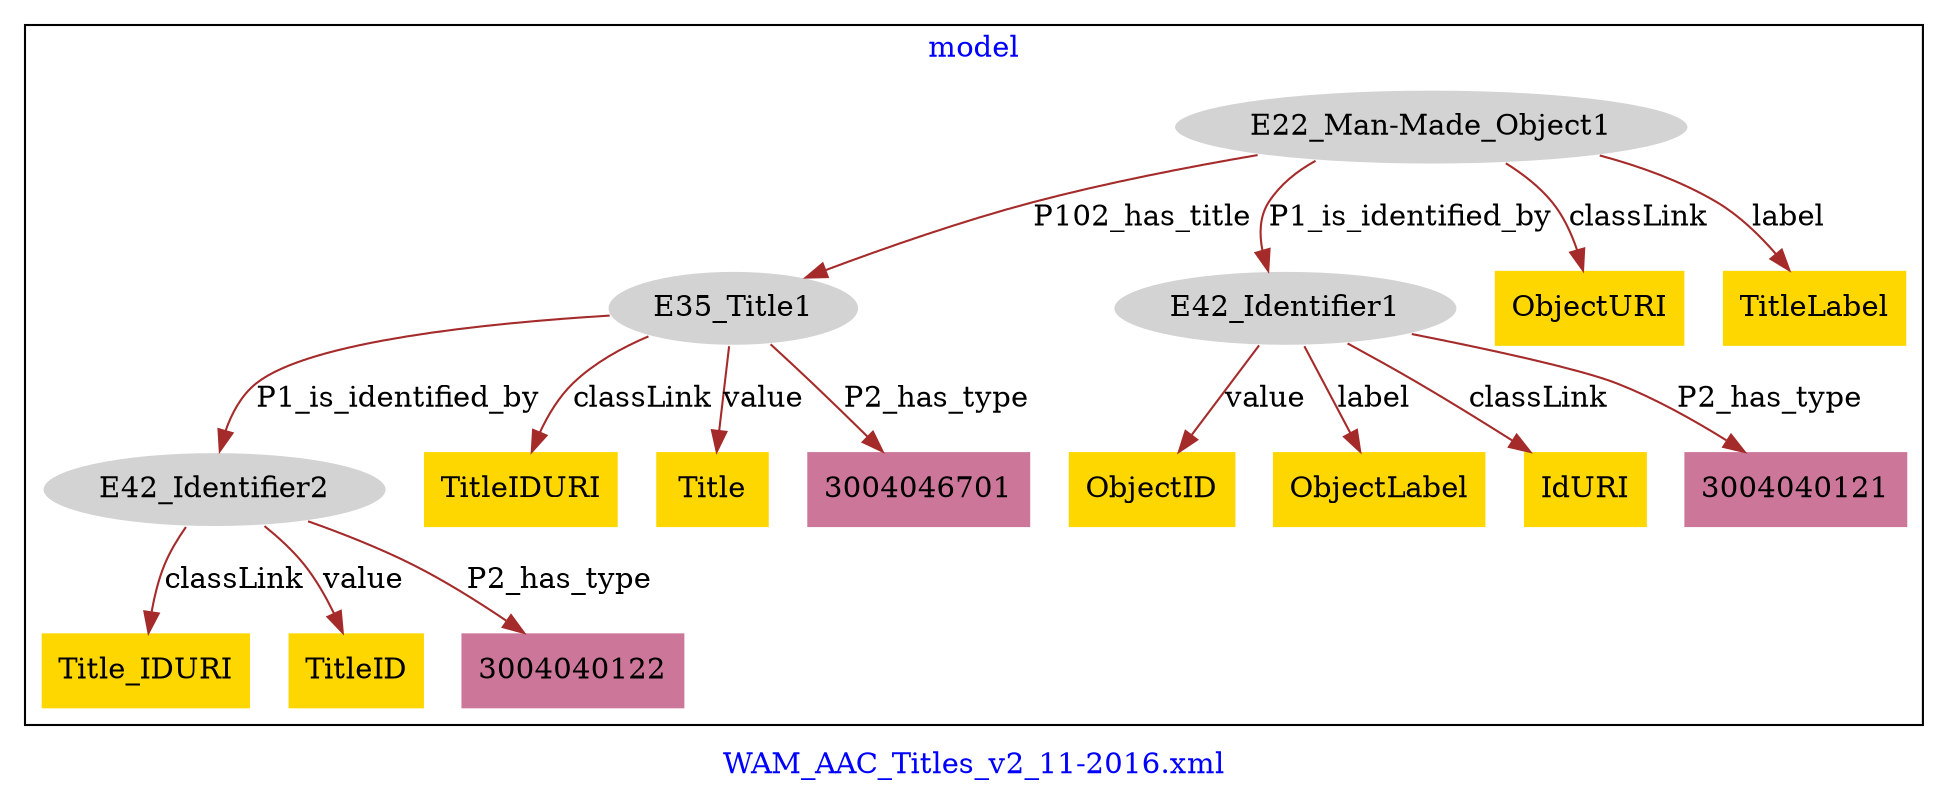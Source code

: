 digraph n0 {
fontcolor="blue"
remincross="true"
label="WAM_AAC_Titles_v2_11-2016.xml"
subgraph cluster {
label="model"
n2[style="filled",color="white",fillcolor="lightgray",label="E22_Man-Made_Object1"];
n3[style="filled",color="white",fillcolor="lightgray",label="E35_Title1"];
n4[style="filled",color="white",fillcolor="lightgray",label="E42_Identifier1"];
n5[style="filled",color="white",fillcolor="lightgray",label="E42_Identifier2"];
n6[shape="plaintext",style="filled",fillcolor="gold",label="TitleIDURI"];
n7[shape="plaintext",style="filled",fillcolor="gold",label="Title_IDURI"];
n8[shape="plaintext",style="filled",fillcolor="gold",label="ObjectURI"];
n9[shape="plaintext",style="filled",fillcolor="gold",label="ObjectID"];
n10[shape="plaintext",style="filled",fillcolor="gold",label="ObjectLabel"];
n11[shape="plaintext",style="filled",fillcolor="gold",label="Title"];
n12[shape="plaintext",style="filled",fillcolor="gold",label="TitleID"];
n13[shape="plaintext",style="filled",fillcolor="gold",label="TitleLabel"];
n14[shape="plaintext",style="filled",fillcolor="gold",label="IdURI"];
n15[shape="plaintext",style="filled",fillcolor="#CC7799",label="3004046701"];
n16[shape="plaintext",style="filled",fillcolor="#CC7799",label="3004040122"];
n17[shape="plaintext",style="filled",fillcolor="#CC7799",label="3004040121"];
}
n2 -> n3[color="brown",fontcolor="black",label="P102_has_title"]
n2 -> n4[color="brown",fontcolor="black",label="P1_is_identified_by"]
n3 -> n5[color="brown",fontcolor="black",label="P1_is_identified_by"]
n3 -> n6[color="brown",fontcolor="black",label="classLink"]
n5 -> n7[color="brown",fontcolor="black",label="classLink"]
n2 -> n8[color="brown",fontcolor="black",label="classLink"]
n4 -> n9[color="brown",fontcolor="black",label="value"]
n4 -> n10[color="brown",fontcolor="black",label="label"]
n3 -> n11[color="brown",fontcolor="black",label="value"]
n5 -> n12[color="brown",fontcolor="black",label="value"]
n2 -> n13[color="brown",fontcolor="black",label="label"]
n4 -> n14[color="brown",fontcolor="black",label="classLink"]
n3 -> n15[color="brown",fontcolor="black",label="P2_has_type"]
n5 -> n16[color="brown",fontcolor="black",label="P2_has_type"]
n4 -> n17[color="brown",fontcolor="black",label="P2_has_type"]
}
